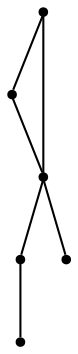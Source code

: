 graph {
  node [shape=point,comment="{\"directed\":false,\"doi\":\"10.1007/978-3-319-27261-0_14\",\"figure\":\"1 (1)\"}"]

  v0 [pos="420.3753113566413,406.1807076998735"]
  v1 [pos="360.36574518940245,346.176105567452"]
  v2 [pos="405.3770610105342,316.16757291268"]
  v3 [pos="405.3770610105342,256.1627164297049"]
  v4 [pos="345.36336159614496,256.1627164297049"]
  v5 [pos="330.36511125003784,406.1807076998735"]

  v0 -- v1 [id="-1",pos="420.3753113566413,406.1807076998735 360.36574518940245,346.176105567452 360.36574518940245,346.176105567452 360.36574518940245,346.176105567452"]
  v5 -- v1 [id="-2",pos="330.36511125003784,406.1807076998735 360.36574518940245,346.176105567452 360.36574518940245,346.176105567452 360.36574518940245,346.176105567452"]
  v5 -- v0 [id="-3",pos="330.36511125003784,406.1807076998735 420.3753113566413,406.1807076998735 420.3753113566413,406.1807076998735 420.3753113566413,406.1807076998735"]
  v1 -- v2 [id="-4",pos="360.36574518940245,346.176105567452 405.3770610105342,316.16757291268 405.3770610105342,316.16757291268 405.3770610105342,316.16757291268"]
  v1 -- v4 [id="-5",pos="360.36574518940245,346.176105567452 345.36336159614496,256.1627164297049 345.36336159614496,256.1627164297049 345.36336159614496,256.1627164297049"]
  v2 -- v3 [id="-6",pos="405.3770610105342,316.16757291268 405.3770610105342,256.1627164297049 405.3770610105342,256.1627164297049 405.3770610105342,256.1627164297049"]
}